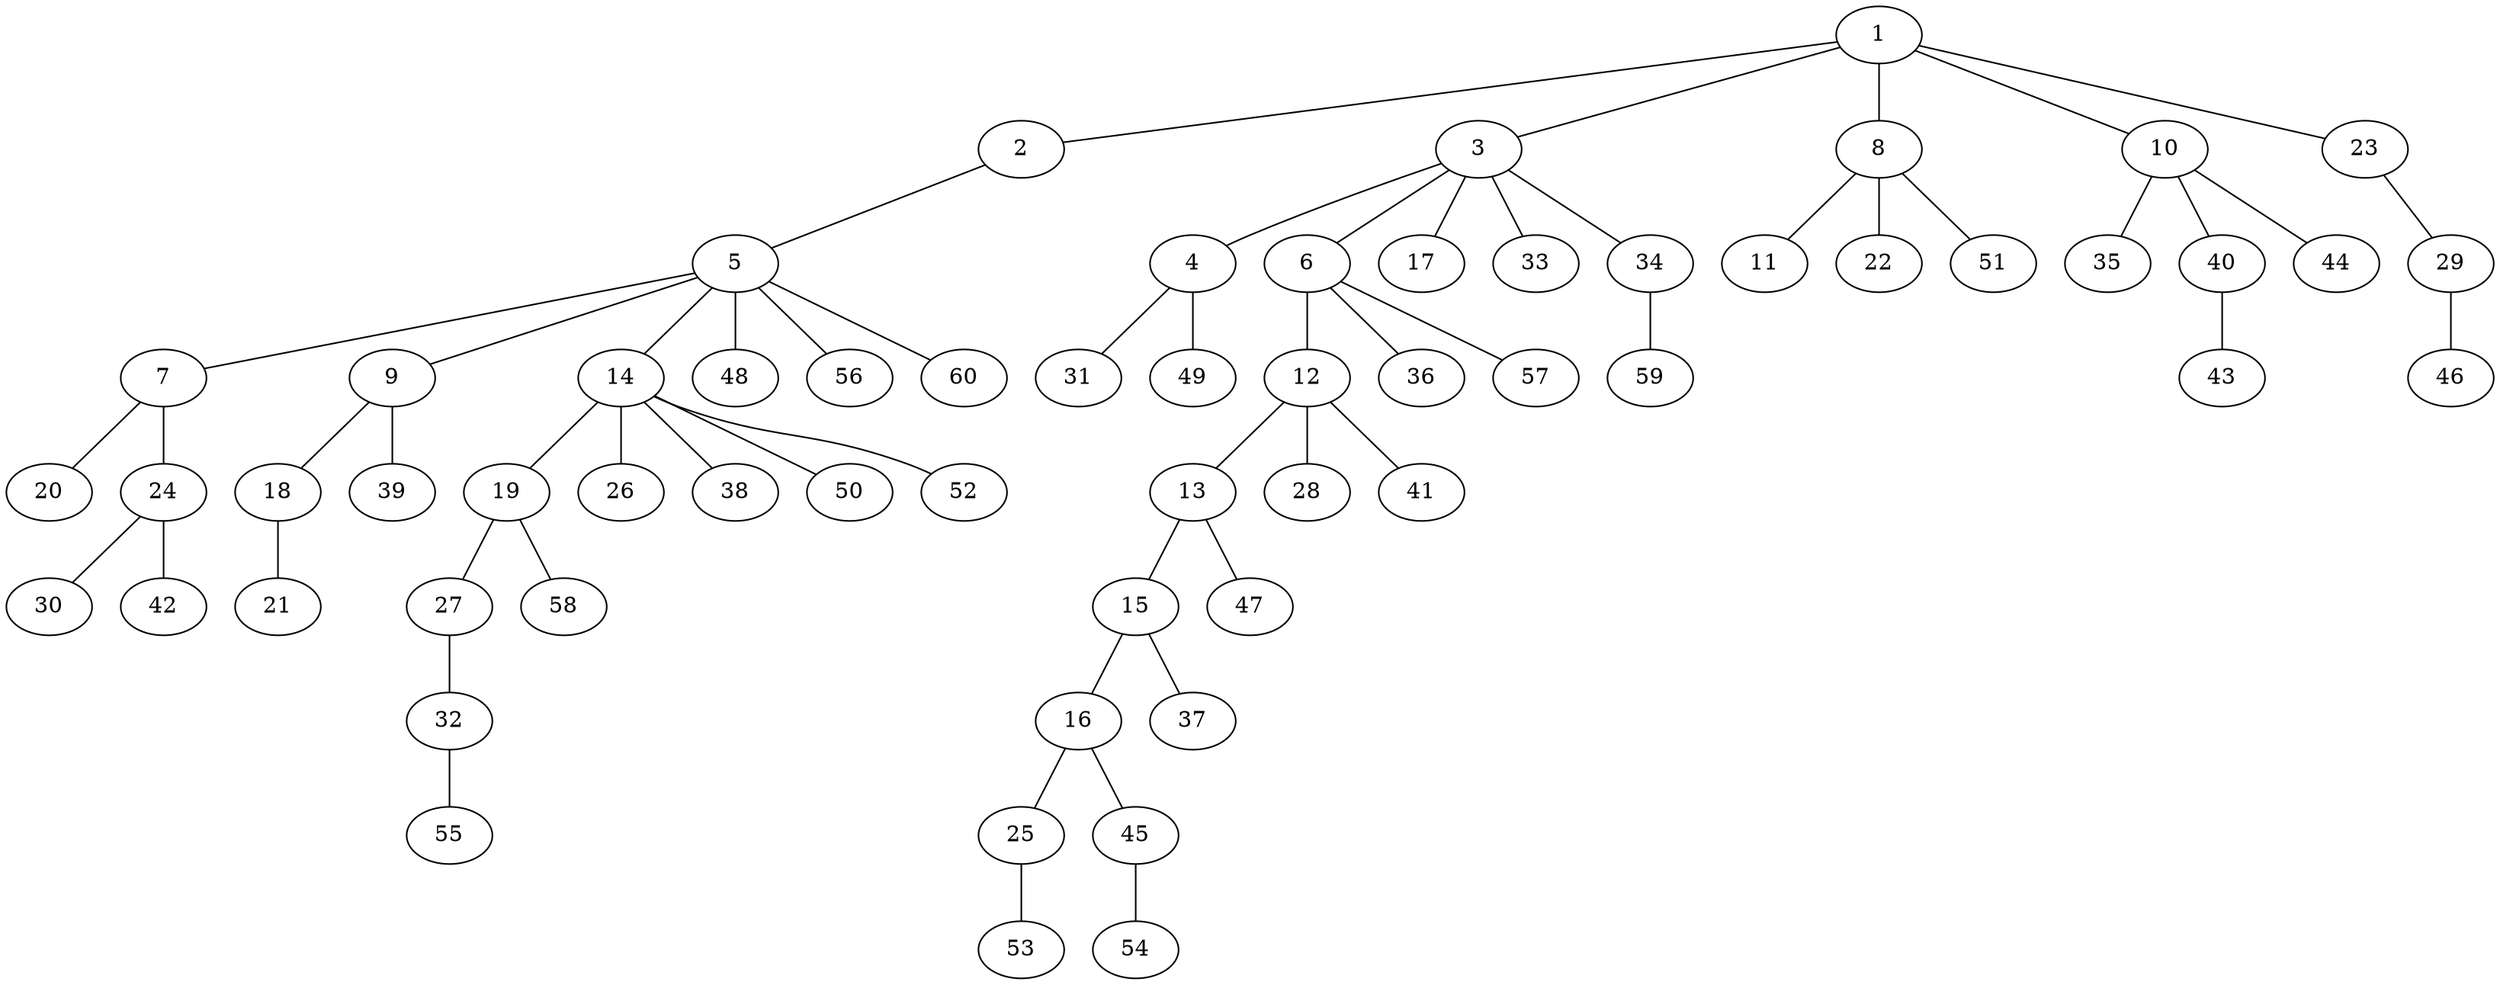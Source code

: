 graph graphname {1--2
1--3
1--8
1--10
1--23
2--5
3--4
3--6
3--17
3--33
3--34
4--31
4--49
5--7
5--9
5--14
5--48
5--56
5--60
6--12
6--36
6--57
7--20
7--24
8--11
8--22
8--51
9--18
9--39
10--35
10--40
10--44
12--13
12--28
12--41
13--15
13--47
14--19
14--26
14--38
14--50
14--52
15--16
15--37
16--25
16--45
18--21
19--27
19--58
23--29
24--30
24--42
25--53
27--32
29--46
32--55
34--59
40--43
45--54
}